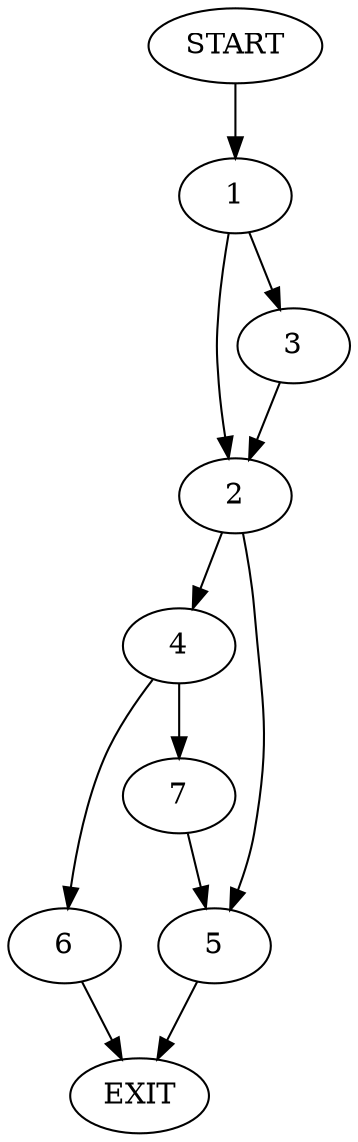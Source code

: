 digraph {
0 [label="START"]
8 [label="EXIT"]
0 -> 1
1 -> 2
1 -> 3
3 -> 2
2 -> 4
2 -> 5
5 -> 8
4 -> 6
4 -> 7
6 -> 8
7 -> 5
}

